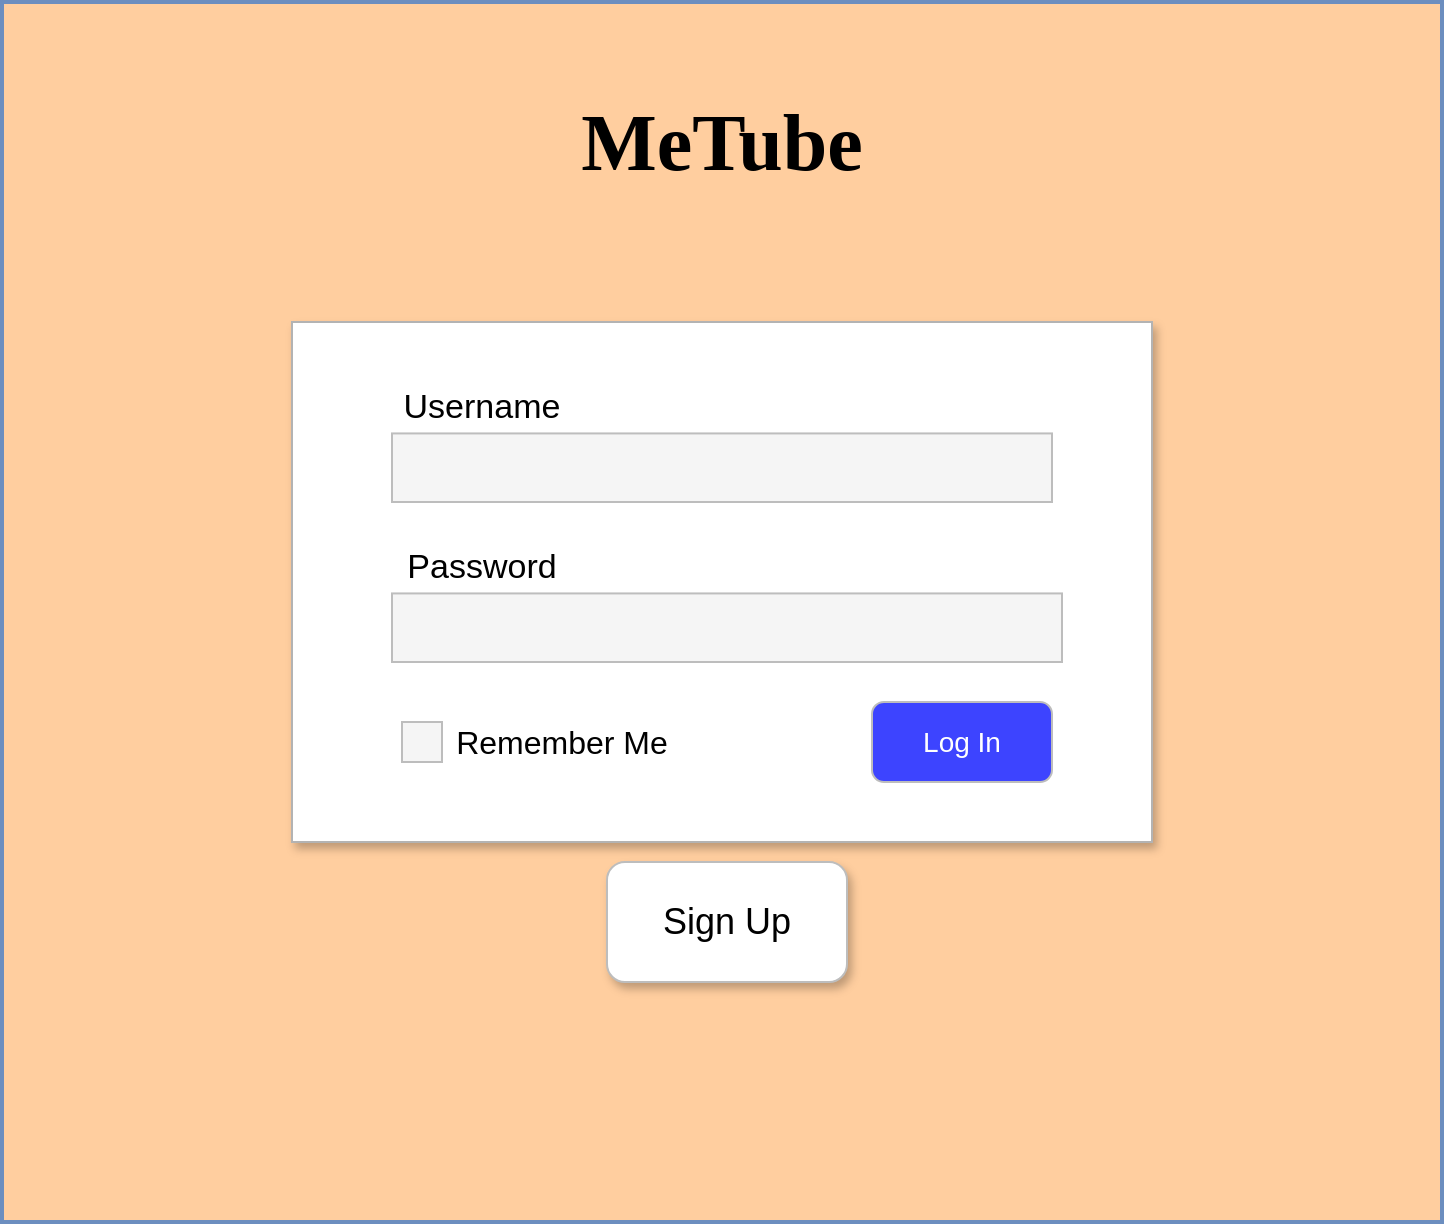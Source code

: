 <mxfile version="12.6.2" type="github">
  <diagram id="iU_ykfHXRe4bBs_8eY2F" name="Page-1">
    <mxGraphModel dx="1635" dy="902" grid="1" gridSize="10" guides="1" tooltips="1" connect="1" arrows="1" fold="1" page="1" pageScale="1" pageWidth="850" pageHeight="1100" math="0" shadow="0">
      <root>
        <mxCell id="0"/>
        <mxCell id="1" parent="0"/>
        <mxCell id="3x1E996eOy0y6XOTDane-5" value="" style="rounded=0;whiteSpace=wrap;html=1;strokeWidth=2;shadow=0;fillColor=#FFCE9F;strokeColor=#6c8ebf;" parent="1" vertex="1">
          <mxGeometry x="80" y="20" width="720" height="610" as="geometry"/>
        </mxCell>
        <mxCell id="3x1E996eOy0y6XOTDane-19" value="" style="rounded=0;whiteSpace=wrap;html=1;strokeWidth=1;strokeColor=#B3B3B3;glass=0;shadow=1;" parent="1" vertex="1">
          <mxGeometry x="225" y="180" width="430" height="260" as="geometry"/>
        </mxCell>
        <mxCell id="3x1E996eOy0y6XOTDane-1" value="&lt;h1&gt;&lt;font style=&quot;font-size: 40px&quot; face=&quot;Garamond&quot;&gt;MeTube&lt;/font&gt;&lt;/h1&gt;" style="text;html=1;strokeColor=none;fillColor=none;align=center;verticalAlign=middle;whiteSpace=wrap;rounded=0;" parent="1" vertex="1">
          <mxGeometry x="230" y="70" width="420" height="40" as="geometry"/>
        </mxCell>
        <mxCell id="3x1E996eOy0y6XOTDane-31" value="" style="group" parent="1" vertex="1" connectable="0">
          <mxGeometry x="515" y="370" width="90" height="40" as="geometry"/>
        </mxCell>
        <mxCell id="3x1E996eOy0y6XOTDane-28" value="" style="rounded=1;whiteSpace=wrap;html=1;strokeColor=#BDBDBD;strokeWidth=1;fillColor=#3D44FF;" parent="3x1E996eOy0y6XOTDane-31" vertex="1">
          <mxGeometry width="90" height="40" as="geometry"/>
        </mxCell>
        <mxCell id="3x1E996eOy0y6XOTDane-27" value="&lt;font style=&quot;font-size: 14px&quot; color=&quot;#ffffff&quot;&gt;Log In&lt;/font&gt;" style="text;html=1;strokeColor=none;fillColor=none;align=center;verticalAlign=middle;whiteSpace=wrap;rounded=0;" parent="3x1E996eOy0y6XOTDane-31" vertex="1">
          <mxGeometry x="15" y="10" width="60" height="20" as="geometry"/>
        </mxCell>
        <mxCell id="3x1E996eOy0y6XOTDane-32" value="" style="group" parent="1" vertex="1" connectable="0">
          <mxGeometry x="275" y="210" width="330" height="60" as="geometry"/>
        </mxCell>
        <mxCell id="3x1E996eOy0y6XOTDane-11" value="&lt;font style=&quot;font-size: 17px&quot;&gt;Username&lt;/font&gt;" style="text;html=1;strokeColor=none;fillColor=none;align=center;verticalAlign=middle;whiteSpace=wrap;rounded=0;" parent="3x1E996eOy0y6XOTDane-32" vertex="1">
          <mxGeometry width="90" height="25.714" as="geometry"/>
        </mxCell>
        <mxCell id="3x1E996eOy0y6XOTDane-12" value="" style="rounded=0;whiteSpace=wrap;html=1;strokeWidth=1;fillColor=#f5f5f5;strokeColor=#BDBDBD;fontColor=#333333;" parent="3x1E996eOy0y6XOTDane-32" vertex="1">
          <mxGeometry y="25.714" width="330" height="34.286" as="geometry"/>
        </mxCell>
        <mxCell id="3x1E996eOy0y6XOTDane-33" value="" style="group;strokeColor=none;" parent="1" vertex="1" connectable="0">
          <mxGeometry x="275" y="290" width="335" height="60" as="geometry"/>
        </mxCell>
        <mxCell id="3x1E996eOy0y6XOTDane-24" value="&lt;font style=&quot;font-size: 17px&quot;&gt;Password&lt;/font&gt;" style="text;html=1;strokeColor=none;fillColor=none;align=center;verticalAlign=middle;whiteSpace=wrap;rounded=0;" parent="3x1E996eOy0y6XOTDane-33" vertex="1">
          <mxGeometry width="90" height="25.714" as="geometry"/>
        </mxCell>
        <mxCell id="3x1E996eOy0y6XOTDane-25" value="" style="rounded=0;whiteSpace=wrap;html=1;strokeWidth=1;fillColor=#F5F5F5;strokeColor=#BDBDBD;fontColor=#333333;" parent="3x1E996eOy0y6XOTDane-33" vertex="1">
          <mxGeometry y="25.714" width="335" height="34.286" as="geometry"/>
        </mxCell>
        <mxCell id="3x1E996eOy0y6XOTDane-34" value="" style="whiteSpace=wrap;html=1;aspect=fixed;rounded=0;shadow=0;glass=0;strokeColor=#BDBDBD;strokeWidth=1;fillColor=#F5F5F5;" parent="1" vertex="1">
          <mxGeometry x="280" y="380" width="20" height="20" as="geometry"/>
        </mxCell>
        <mxCell id="3x1E996eOy0y6XOTDane-36" value="&lt;font style=&quot;font-size: 16px&quot;&gt;Remember Me&lt;/font&gt;" style="text;html=1;strokeColor=none;fillColor=none;align=center;verticalAlign=middle;whiteSpace=wrap;rounded=0;shadow=0;glass=0;" parent="1" vertex="1">
          <mxGeometry x="300" y="382.5" width="120" height="15" as="geometry"/>
        </mxCell>
        <mxCell id="3x1E996eOy0y6XOTDane-37" value="" style="rounded=1;whiteSpace=wrap;html=1;shadow=1;glass=0;strokeColor=#BDBDBD;strokeWidth=1;fillColor=#FFFFFF;" parent="1" vertex="1">
          <mxGeometry x="382.5" y="450" width="120" height="60" as="geometry"/>
        </mxCell>
        <mxCell id="3x1E996eOy0y6XOTDane-41" value="&lt;font style=&quot;font-size: 18px&quot;&gt;Sign Up&lt;/font&gt;" style="text;html=1;strokeColor=none;fillColor=none;align=center;verticalAlign=middle;whiteSpace=wrap;rounded=0;shadow=1;glass=0;" parent="1" vertex="1">
          <mxGeometry x="379" y="470" width="127" height="20" as="geometry"/>
        </mxCell>
      </root>
    </mxGraphModel>
  </diagram>
</mxfile>
